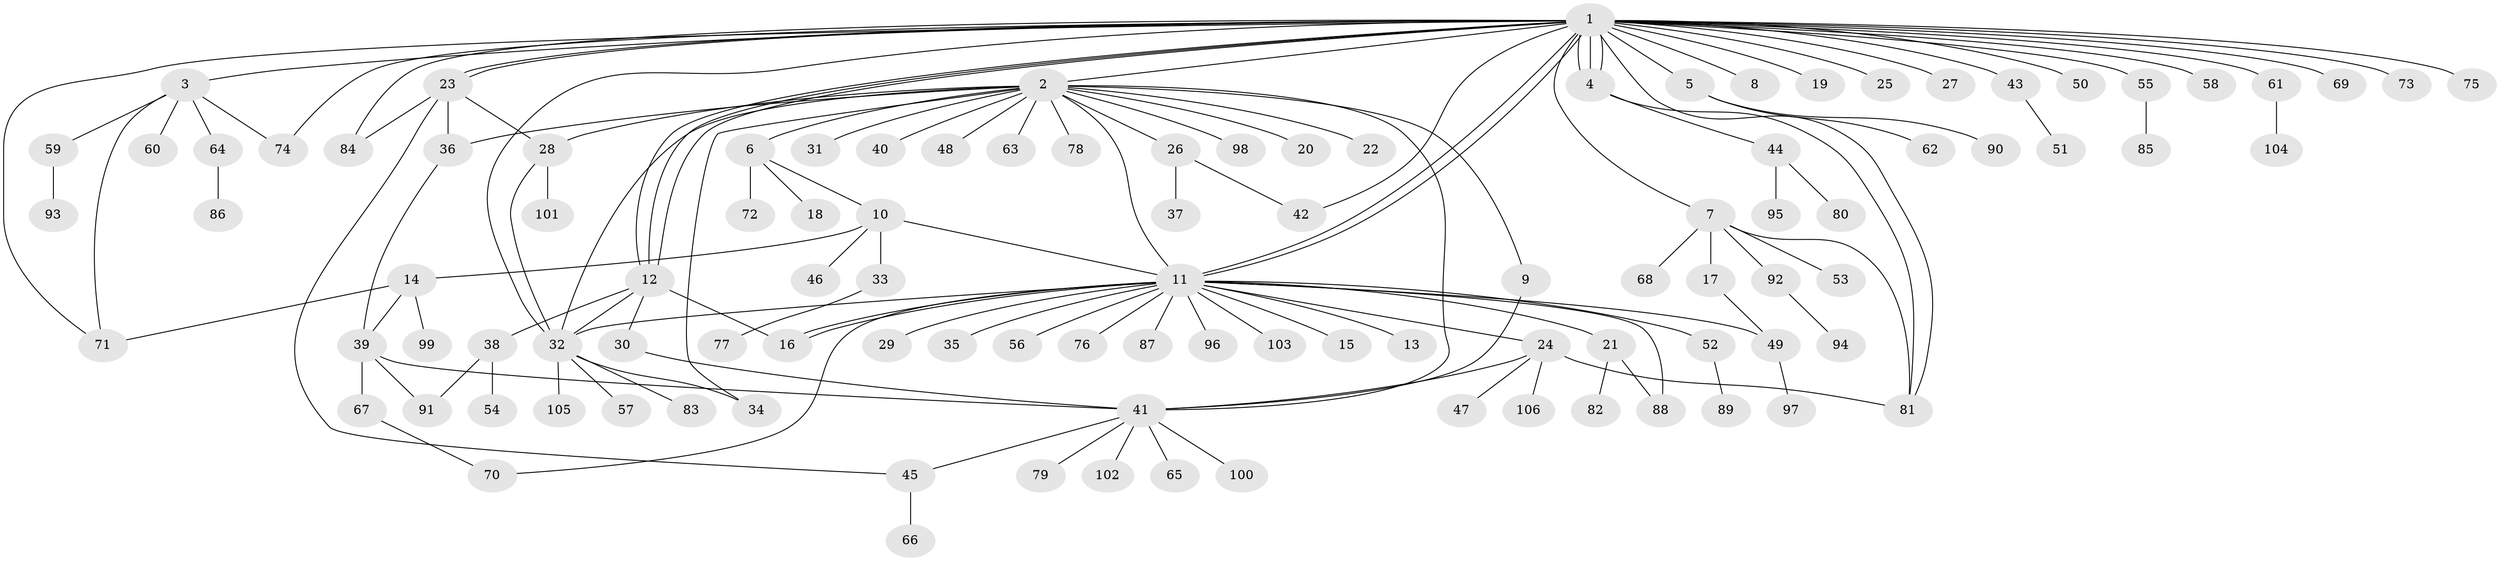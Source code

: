 // coarse degree distribution, {31: 0.011904761904761904, 16: 0.011904761904761904, 6: 0.03571428571428571, 2: 0.15476190476190477, 3: 0.07142857142857142, 1: 0.6071428571428571, 4: 0.03571428571428571, 20: 0.011904761904761904, 8: 0.03571428571428571, 7: 0.011904761904761904, 5: 0.011904761904761904}
// Generated by graph-tools (version 1.1) at 2025/51/02/27/25 19:51:57]
// undirected, 106 vertices, 140 edges
graph export_dot {
graph [start="1"]
  node [color=gray90,style=filled];
  1;
  2;
  3;
  4;
  5;
  6;
  7;
  8;
  9;
  10;
  11;
  12;
  13;
  14;
  15;
  16;
  17;
  18;
  19;
  20;
  21;
  22;
  23;
  24;
  25;
  26;
  27;
  28;
  29;
  30;
  31;
  32;
  33;
  34;
  35;
  36;
  37;
  38;
  39;
  40;
  41;
  42;
  43;
  44;
  45;
  46;
  47;
  48;
  49;
  50;
  51;
  52;
  53;
  54;
  55;
  56;
  57;
  58;
  59;
  60;
  61;
  62;
  63;
  64;
  65;
  66;
  67;
  68;
  69;
  70;
  71;
  72;
  73;
  74;
  75;
  76;
  77;
  78;
  79;
  80;
  81;
  82;
  83;
  84;
  85;
  86;
  87;
  88;
  89;
  90;
  91;
  92;
  93;
  94;
  95;
  96;
  97;
  98;
  99;
  100;
  101;
  102;
  103;
  104;
  105;
  106;
  1 -- 2;
  1 -- 3;
  1 -- 4;
  1 -- 4;
  1 -- 4;
  1 -- 5;
  1 -- 7;
  1 -- 8;
  1 -- 11;
  1 -- 11;
  1 -- 12;
  1 -- 12;
  1 -- 12;
  1 -- 19;
  1 -- 23;
  1 -- 23;
  1 -- 25;
  1 -- 27;
  1 -- 32;
  1 -- 42;
  1 -- 43;
  1 -- 50;
  1 -- 55;
  1 -- 58;
  1 -- 61;
  1 -- 69;
  1 -- 71;
  1 -- 73;
  1 -- 74;
  1 -- 75;
  1 -- 81;
  1 -- 84;
  2 -- 6;
  2 -- 9;
  2 -- 11;
  2 -- 20;
  2 -- 22;
  2 -- 26;
  2 -- 28;
  2 -- 31;
  2 -- 32;
  2 -- 34;
  2 -- 36;
  2 -- 40;
  2 -- 41;
  2 -- 48;
  2 -- 63;
  2 -- 78;
  2 -- 98;
  3 -- 59;
  3 -- 60;
  3 -- 64;
  3 -- 71;
  3 -- 74;
  4 -- 44;
  4 -- 81;
  5 -- 62;
  5 -- 90;
  6 -- 10;
  6 -- 18;
  6 -- 72;
  7 -- 17;
  7 -- 53;
  7 -- 68;
  7 -- 81;
  7 -- 92;
  9 -- 41;
  10 -- 11;
  10 -- 14;
  10 -- 33;
  10 -- 46;
  11 -- 13;
  11 -- 15;
  11 -- 16;
  11 -- 16;
  11 -- 21;
  11 -- 24;
  11 -- 29;
  11 -- 32;
  11 -- 35;
  11 -- 49;
  11 -- 52;
  11 -- 56;
  11 -- 70;
  11 -- 76;
  11 -- 87;
  11 -- 88;
  11 -- 96;
  11 -- 103;
  12 -- 16;
  12 -- 30;
  12 -- 32;
  12 -- 38;
  14 -- 39;
  14 -- 71;
  14 -- 99;
  17 -- 49;
  21 -- 82;
  21 -- 88;
  23 -- 28;
  23 -- 36;
  23 -- 45;
  23 -- 84;
  24 -- 41;
  24 -- 47;
  24 -- 81;
  24 -- 106;
  26 -- 37;
  26 -- 42;
  28 -- 32;
  28 -- 101;
  30 -- 41;
  32 -- 34;
  32 -- 57;
  32 -- 83;
  32 -- 105;
  33 -- 77;
  36 -- 39;
  38 -- 54;
  38 -- 91;
  39 -- 41;
  39 -- 67;
  39 -- 91;
  41 -- 45;
  41 -- 65;
  41 -- 79;
  41 -- 100;
  41 -- 102;
  43 -- 51;
  44 -- 80;
  44 -- 95;
  45 -- 66;
  49 -- 97;
  52 -- 89;
  55 -- 85;
  59 -- 93;
  61 -- 104;
  64 -- 86;
  67 -- 70;
  92 -- 94;
}
